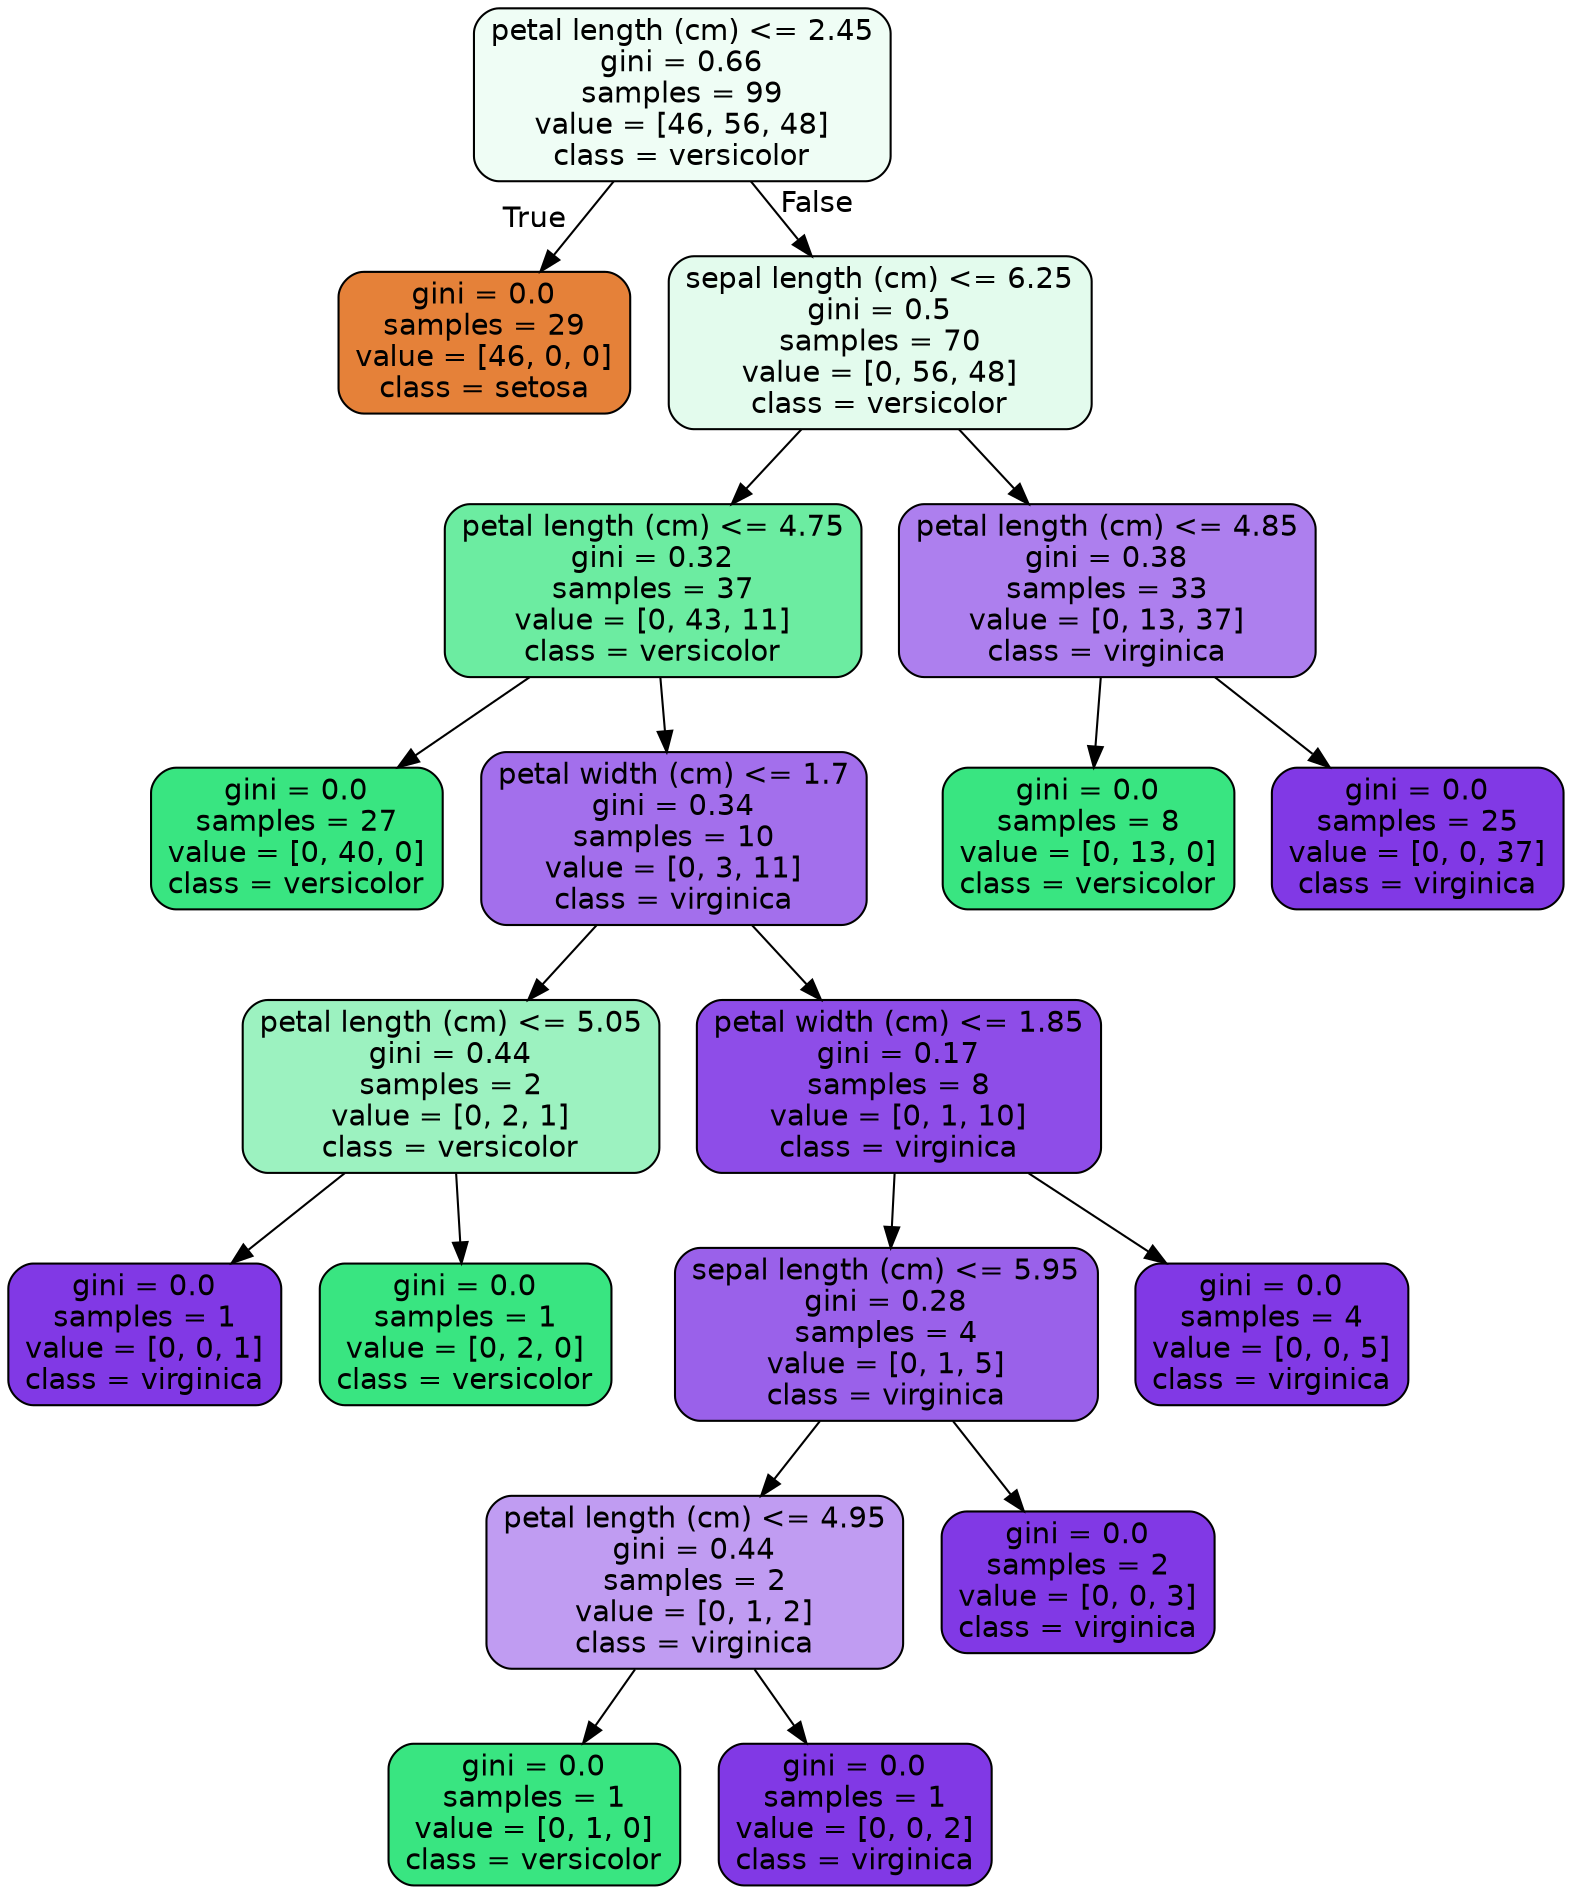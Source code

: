 digraph Tree {
node [shape=box, style="filled, rounded", color="black", fontname=helvetica] ;
edge [fontname=helvetica] ;
0 [label="petal length (cm) <= 2.45\ngini = 0.66\nsamples = 99\nvalue = [46, 56, 48]\nclass = versicolor", fillcolor="#effdf5"] ;
1 [label="gini = 0.0\nsamples = 29\nvalue = [46, 0, 0]\nclass = setosa", fillcolor="#e58139"] ;
0 -> 1 [labeldistance=2.5, labelangle=45, headlabel="True"] ;
2 [label="sepal length (cm) <= 6.25\ngini = 0.5\nsamples = 70\nvalue = [0, 56, 48]\nclass = versicolor", fillcolor="#e3fbed"] ;
0 -> 2 [labeldistance=2.5, labelangle=-45, headlabel="False"] ;
3 [label="petal length (cm) <= 4.75\ngini = 0.32\nsamples = 37\nvalue = [0, 43, 11]\nclass = versicolor", fillcolor="#6ceca1"] ;
2 -> 3 ;
4 [label="gini = 0.0\nsamples = 27\nvalue = [0, 40, 0]\nclass = versicolor", fillcolor="#39e581"] ;
3 -> 4 ;
5 [label="petal width (cm) <= 1.7\ngini = 0.34\nsamples = 10\nvalue = [0, 3, 11]\nclass = virginica", fillcolor="#a36fec"] ;
3 -> 5 ;
6 [label="petal length (cm) <= 5.05\ngini = 0.44\nsamples = 2\nvalue = [0, 2, 1]\nclass = versicolor", fillcolor="#9cf2c0"] ;
5 -> 6 ;
7 [label="gini = 0.0\nsamples = 1\nvalue = [0, 0, 1]\nclass = virginica", fillcolor="#8139e5"] ;
6 -> 7 ;
8 [label="gini = 0.0\nsamples = 1\nvalue = [0, 2, 0]\nclass = versicolor", fillcolor="#39e581"] ;
6 -> 8 ;
9 [label="petal width (cm) <= 1.85\ngini = 0.17\nsamples = 8\nvalue = [0, 1, 10]\nclass = virginica", fillcolor="#8e4de8"] ;
5 -> 9 ;
10 [label="sepal length (cm) <= 5.95\ngini = 0.28\nsamples = 4\nvalue = [0, 1, 5]\nclass = virginica", fillcolor="#9a61ea"] ;
9 -> 10 ;
11 [label="petal length (cm) <= 4.95\ngini = 0.44\nsamples = 2\nvalue = [0, 1, 2]\nclass = virginica", fillcolor="#c09cf2"] ;
10 -> 11 ;
12 [label="gini = 0.0\nsamples = 1\nvalue = [0, 1, 0]\nclass = versicolor", fillcolor="#39e581"] ;
11 -> 12 ;
13 [label="gini = 0.0\nsamples = 1\nvalue = [0, 0, 2]\nclass = virginica", fillcolor="#8139e5"] ;
11 -> 13 ;
14 [label="gini = 0.0\nsamples = 2\nvalue = [0, 0, 3]\nclass = virginica", fillcolor="#8139e5"] ;
10 -> 14 ;
15 [label="gini = 0.0\nsamples = 4\nvalue = [0, 0, 5]\nclass = virginica", fillcolor="#8139e5"] ;
9 -> 15 ;
16 [label="petal length (cm) <= 4.85\ngini = 0.38\nsamples = 33\nvalue = [0, 13, 37]\nclass = virginica", fillcolor="#ad7fee"] ;
2 -> 16 ;
17 [label="gini = 0.0\nsamples = 8\nvalue = [0, 13, 0]\nclass = versicolor", fillcolor="#39e581"] ;
16 -> 17 ;
18 [label="gini = 0.0\nsamples = 25\nvalue = [0, 0, 37]\nclass = virginica", fillcolor="#8139e5"] ;
16 -> 18 ;
}